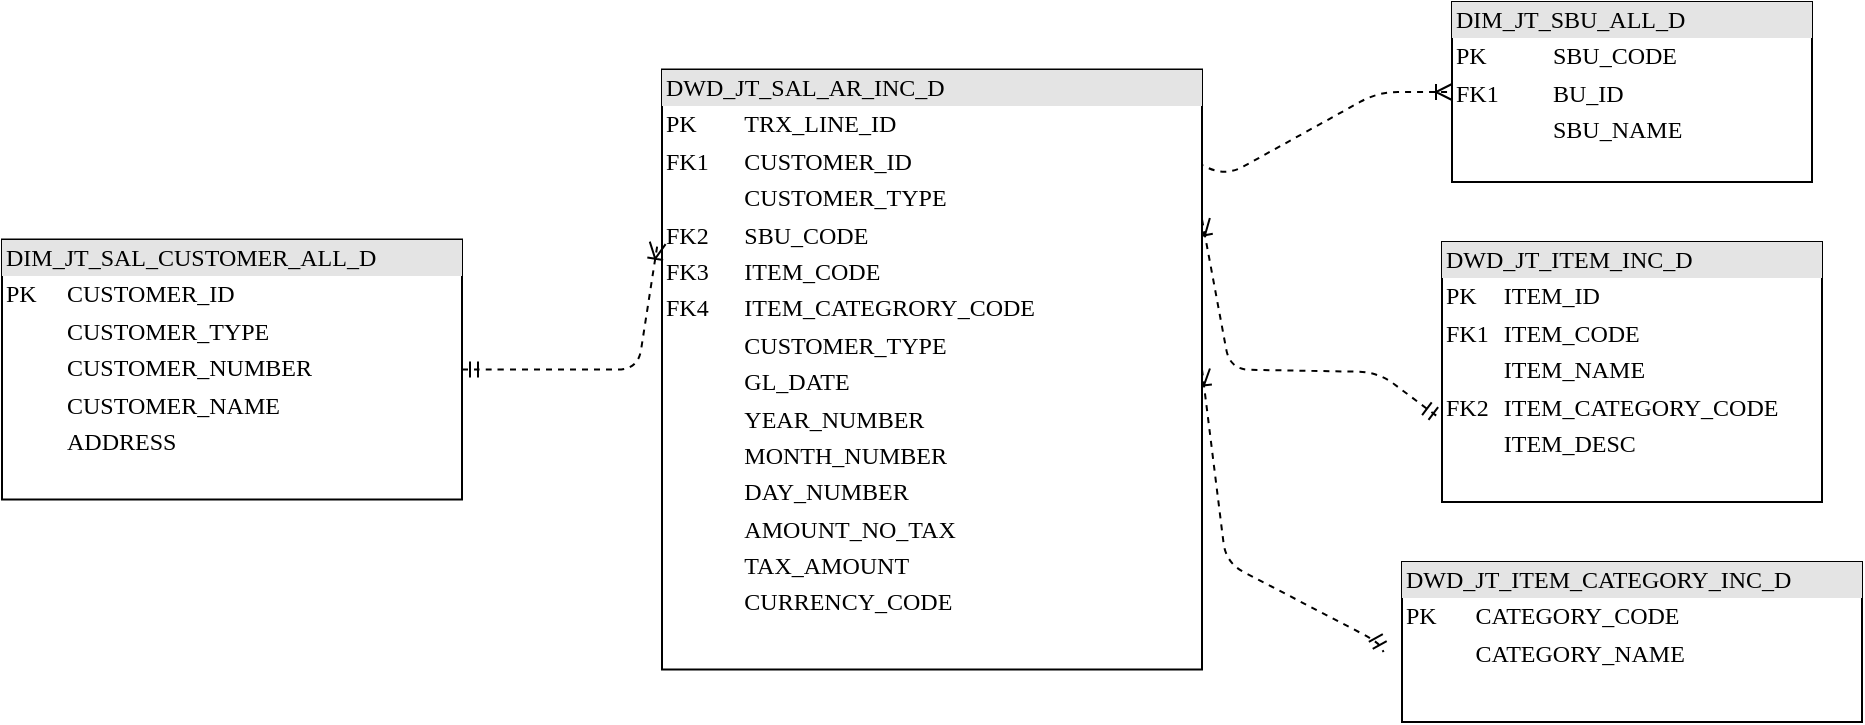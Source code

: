 <mxfile version="14.4.3" type="github">
  <diagram name="Page-1" id="2ca16b54-16f6-2749-3443-fa8db7711227">
    <mxGraphModel dx="1422" dy="802" grid="1" gridSize="10" guides="1" tooltips="1" connect="1" arrows="1" fold="1" page="1" pageScale="1" pageWidth="1169" pageHeight="827" background="#ffffff" math="0" shadow="0">
      <root>
        <mxCell id="0" />
        <mxCell id="1" parent="0" />
        <mxCell id="2ed32ef02a7f4228-19" style="edgeStyle=orthogonalEdgeStyle;html=1;dashed=1;labelBackgroundColor=none;startArrow=ERmandOne;endArrow=ERoneToMany;fontFamily=Verdana;fontSize=12;align=left;entryX=0;entryY=0.5;exitX=0.75;exitY=0.056;exitDx=0;exitDy=0;exitPerimeter=0;rounded=1;noEdgeStyle=1;orthogonal=1;" parent="1" source="2ed32ef02a7f4228-8" target="2ed32ef02a7f4228-10" edge="1">
          <mxGeometry relative="1" as="geometry">
            <Array as="points">
              <mxPoint x="612" y="87.083" />
              <mxPoint x="688" y="45" />
            </Array>
          </mxGeometry>
        </mxCell>
        <mxCell id="2ed32ef02a7f4228-2" value="&lt;div style=&quot;box-sizing: border-box ; width: 100% ; background: #e4e4e4 ; padding: 2px&quot;&gt;DIM_JT_SAL_CUSTOMER_ALL_D&lt;/div&gt;&lt;table style=&quot;width: 100% ; font-size: 1em&quot; cellpadding=&quot;2&quot; cellspacing=&quot;0&quot;&gt;&lt;tbody&gt;&lt;tr&gt;&lt;td&gt;PK&lt;/td&gt;&lt;td&gt;CUSTOMER_ID&lt;/td&gt;&lt;/tr&gt;&lt;tr&gt;&lt;td&gt;&lt;br&gt;&lt;/td&gt;&lt;td&gt;CUSTOMER_TYPE&lt;/td&gt;&lt;/tr&gt;&lt;tr&gt;&lt;td&gt;&lt;/td&gt;&lt;td&gt;CUSTOMER_NUMBER&lt;/td&gt;&lt;/tr&gt;&lt;tr&gt;&lt;td&gt;&lt;br&gt;&lt;/td&gt;&lt;td&gt;CUSTOMER_NAME&lt;/td&gt;&lt;/tr&gt;&lt;tr&gt;&lt;td&gt;&lt;br&gt;&lt;/td&gt;&lt;td&gt;ADDRESS&lt;/td&gt;&lt;/tr&gt;&lt;tr&gt;&lt;td&gt;&lt;br&gt;&lt;/td&gt;&lt;td&gt;&lt;br&gt;&lt;/td&gt;&lt;/tr&gt;&lt;/tbody&gt;&lt;/table&gt;" style="verticalAlign=top;align=left;overflow=fill;html=1;rounded=0;shadow=0;comic=0;labelBackgroundColor=none;strokeWidth=1;fontFamily=Verdana;fontSize=12" parent="1" vertex="1">
          <mxGeometry y="118.75" width="230" height="130" as="geometry" />
        </mxCell>
        <mxCell id="2QonvhjpN4ryvRkimiAu-4" style="edgeStyle=orthogonalEdgeStyle;rounded=1;orthogonalLoop=1;jettySize=auto;html=1;exitX=1;exitY=0.25;exitDx=0;exitDy=0;strokeColor=#000000;dashed=1;endArrow=ERmandOne;endFill=0;entryX=-0.006;entryY=0.678;entryDx=0;entryDy=0;entryPerimeter=0;startArrow=ERoneToMany;startFill=0;noEdgeStyle=1;orthogonal=1;" edge="1" parent="1" source="2ed32ef02a7f4228-8" target="2ed32ef02a7f4228-9">
          <mxGeometry relative="1" as="geometry">
            <mxPoint x="700" y="445" as="targetPoint" />
            <Array as="points">
              <mxPoint x="614" y="183.75" />
              <mxPoint x="688" y="185" />
            </Array>
          </mxGeometry>
        </mxCell>
        <mxCell id="2QonvhjpN4ryvRkimiAu-6" style="edgeStyle=orthogonalEdgeStyle;rounded=1;orthogonalLoop=1;jettySize=auto;html=1;exitX=1;exitY=0.5;exitDx=0;exitDy=0;entryX=-0.04;entryY=0.563;entryDx=0;entryDy=0;entryPerimeter=0;dashed=1;startArrow=ERoneToMany;startFill=0;endArrow=ERmandOne;endFill=0;strokeColor=#000000;noEdgeStyle=1;orthogonal=1;" edge="1" parent="1" source="2ed32ef02a7f4228-8" target="2QonvhjpN4ryvRkimiAu-5">
          <mxGeometry relative="1" as="geometry">
            <Array as="points">
              <mxPoint x="612" y="280.417" />
              <mxPoint x="688" y="320" />
            </Array>
          </mxGeometry>
        </mxCell>
        <mxCell id="2ed32ef02a7f4228-8" value="&lt;div style=&quot;box-sizing: border-box ; width: 100% ; background: #e4e4e4 ; padding: 2px&quot;&gt;DWD_JT_SAL_AR_INC_D&lt;/div&gt;&lt;table style=&quot;width: 100% ; font-size: 1em&quot; cellpadding=&quot;2&quot; cellspacing=&quot;0&quot;&gt;&lt;tbody&gt;&lt;tr&gt;&lt;td&gt;PK&lt;/td&gt;&lt;td&gt;TRX_LINE_ID&lt;/td&gt;&lt;/tr&gt;&lt;tr&gt;&lt;td&gt;FK1&lt;/td&gt;&lt;td&gt;CUSTOMER_ID&lt;/td&gt;&lt;/tr&gt;&lt;tr&gt;&lt;td&gt;&lt;br&gt;&lt;/td&gt;&lt;td&gt;CUSTOMER_TYPE&lt;/td&gt;&lt;/tr&gt;&lt;tr&gt;&lt;td&gt;FK2&lt;br&gt;&lt;/td&gt;&lt;td&gt;SBU_CODE&lt;br&gt;&lt;/td&gt;&lt;/tr&gt;&lt;tr&gt;&lt;td&gt;FK3&lt;br&gt;&lt;/td&gt;&lt;td&gt;ITEM_CODE&lt;/td&gt;&lt;/tr&gt;&lt;tr&gt;&lt;td&gt;FK4&lt;br&gt;&lt;/td&gt;&lt;td&gt;ITEM_CATEGRORY_CODE&lt;/td&gt;&lt;/tr&gt;&lt;tr&gt;&lt;td&gt;&lt;br&gt;&lt;/td&gt;&lt;td&gt;CUSTOMER_TYPE&lt;/td&gt;&lt;/tr&gt;&lt;tr&gt;&lt;td&gt;&lt;br&gt;&lt;/td&gt;&lt;td&gt;GL_DATE&lt;br&gt;&lt;/td&gt;&lt;/tr&gt;&lt;tr&gt;&lt;td&gt;&lt;br&gt;&lt;/td&gt;&lt;td&gt;YEAR_NUMBER&lt;br&gt;&lt;/td&gt;&lt;/tr&gt;&lt;tr&gt;&lt;td&gt;&lt;br&gt;&lt;/td&gt;&lt;td&gt;MONTH_NUMBER&lt;br&gt;&lt;/td&gt;&lt;/tr&gt;&lt;tr&gt;&lt;td&gt;&lt;br&gt;&lt;/td&gt;&lt;td&gt;DAY_NUMBER&lt;/td&gt;&lt;/tr&gt;&lt;tr&gt;&lt;td&gt;&lt;br&gt;&lt;/td&gt;&lt;td&gt;AMOUNT_NO_TAX&lt;/td&gt;&lt;/tr&gt;&lt;tr&gt;&lt;td&gt;&lt;br&gt;&lt;/td&gt;&lt;td&gt;TAX_AMOUNT&lt;/td&gt;&lt;/tr&gt;&lt;tr&gt;&lt;td&gt;&lt;br&gt;&lt;/td&gt;&lt;td&gt;CURRENCY_CODE&lt;/td&gt;&lt;/tr&gt;&lt;/tbody&gt;&lt;/table&gt;" style="verticalAlign=top;align=left;overflow=fill;html=1;rounded=0;shadow=0;comic=0;labelBackgroundColor=none;strokeWidth=1;fontFamily=Verdana;fontSize=12" parent="1" vertex="1">
          <mxGeometry x="330" y="33.75" width="270" height="300" as="geometry" />
        </mxCell>
        <mxCell id="2ed32ef02a7f4228-9" value="&lt;div style=&quot;box-sizing: border-box ; width: 100% ; background: #e4e4e4 ; padding: 2px&quot;&gt;DWD_JT_ITEM_INC_D&lt;/div&gt;&lt;table style=&quot;width: 100% ; font-size: 1em&quot; cellpadding=&quot;2&quot; cellspacing=&quot;0&quot;&gt;&lt;tbody&gt;&lt;tr&gt;&lt;td&gt;PK&lt;/td&gt;&lt;td&gt;ITEM_ID&lt;/td&gt;&lt;/tr&gt;&lt;tr&gt;&lt;td&gt;FK1&lt;/td&gt;&lt;td&gt;ITEM_CODE&lt;/td&gt;&lt;/tr&gt;&lt;tr&gt;&lt;td&gt;&lt;/td&gt;&lt;td&gt;ITEM_NAME&lt;/td&gt;&lt;/tr&gt;&lt;tr&gt;&lt;td&gt;FK2&lt;/td&gt;&lt;td&gt;ITEM_CATEGORY_CODE&lt;/td&gt;&lt;/tr&gt;&lt;tr&gt;&lt;td&gt;&lt;br&gt;&lt;/td&gt;&lt;td&gt;ITEM_DESC&lt;/td&gt;&lt;/tr&gt;&lt;/tbody&gt;&lt;/table&gt;" style="verticalAlign=top;align=left;overflow=fill;html=1;rounded=0;shadow=0;comic=0;labelBackgroundColor=none;strokeWidth=1;fontFamily=Verdana;fontSize=12" parent="1" vertex="1">
          <mxGeometry x="720" y="120" width="190" height="130" as="geometry" />
        </mxCell>
        <mxCell id="2ed32ef02a7f4228-10" value="&lt;div style=&quot;box-sizing: border-box ; width: 100% ; background: #e4e4e4 ; padding: 2px&quot;&gt;DIM_JT_SBU_ALL_D&lt;/div&gt;&lt;table style=&quot;width: 100% ; font-size: 1em&quot; cellpadding=&quot;2&quot; cellspacing=&quot;0&quot;&gt;&lt;tbody&gt;&lt;tr&gt;&lt;td&gt;PK&lt;/td&gt;&lt;td&gt;SBU_CODE&lt;/td&gt;&lt;/tr&gt;&lt;tr&gt;&lt;td&gt;FK1&lt;/td&gt;&lt;td&gt;BU_ID&lt;/td&gt;&lt;/tr&gt;&lt;tr&gt;&lt;td&gt;&lt;br&gt;&lt;/td&gt;&lt;td&gt;SBU_NAME&lt;br&gt;&lt;/td&gt;&lt;/tr&gt;&lt;/tbody&gt;&lt;/table&gt;" style="verticalAlign=top;align=left;overflow=fill;html=1;rounded=0;shadow=0;comic=0;labelBackgroundColor=none;strokeWidth=1;fontFamily=Verdana;fontSize=12" parent="1" vertex="1">
          <mxGeometry x="725" width="180" height="90" as="geometry" />
        </mxCell>
        <mxCell id="2QonvhjpN4ryvRkimiAu-3" style="edgeStyle=orthogonalEdgeStyle;html=1;dashed=1;labelBackgroundColor=none;startArrow=ERmandOne;endArrow=ERoneToMany;fontFamily=Verdana;fontSize=12;align=left;entryX=-0.008;entryY=0.289;exitX=1;exitY=0.5;exitDx=0;exitDy=0;entryDx=0;entryDy=0;entryPerimeter=0;noEdgeStyle=1;orthogonal=1;" edge="1" parent="1" source="2ed32ef02a7f4228-2" target="2ed32ef02a7f4228-8">
          <mxGeometry relative="1" as="geometry">
            <Array as="points">
              <mxPoint x="242" y="183.75" />
              <mxPoint x="318" y="183.75" />
            </Array>
            <mxPoint x="620" y="335.12" as="sourcePoint" />
            <mxPoint x="780" y="200" as="targetPoint" />
          </mxGeometry>
        </mxCell>
        <mxCell id="2QonvhjpN4ryvRkimiAu-5" value="&lt;div style=&quot;box-sizing: border-box ; width: 100% ; background: #e4e4e4 ; padding: 2px&quot;&gt;DWD_JT_ITEM_CATEGORY_INC_D&lt;/div&gt;&lt;table style=&quot;width: 100% ; font-size: 1em&quot; cellpadding=&quot;2&quot; cellspacing=&quot;0&quot;&gt;&lt;tbody&gt;&lt;tr&gt;&lt;td&gt;PK&lt;/td&gt;&lt;td&gt;CATEGORY_CODE&lt;/td&gt;&lt;/tr&gt;&lt;tr&gt;&lt;td&gt;&lt;/td&gt;&lt;td&gt;CATEGORY_NAME&lt;/td&gt;&lt;/tr&gt;&lt;/tbody&gt;&lt;/table&gt;" style="verticalAlign=top;align=left;overflow=fill;html=1;rounded=0;shadow=0;comic=0;labelBackgroundColor=none;strokeWidth=1;fontFamily=Verdana;fontSize=12" vertex="1" parent="1">
          <mxGeometry x="700" y="280" width="230" height="80" as="geometry" />
        </mxCell>
      </root>
    </mxGraphModel>
  </diagram>
</mxfile>
